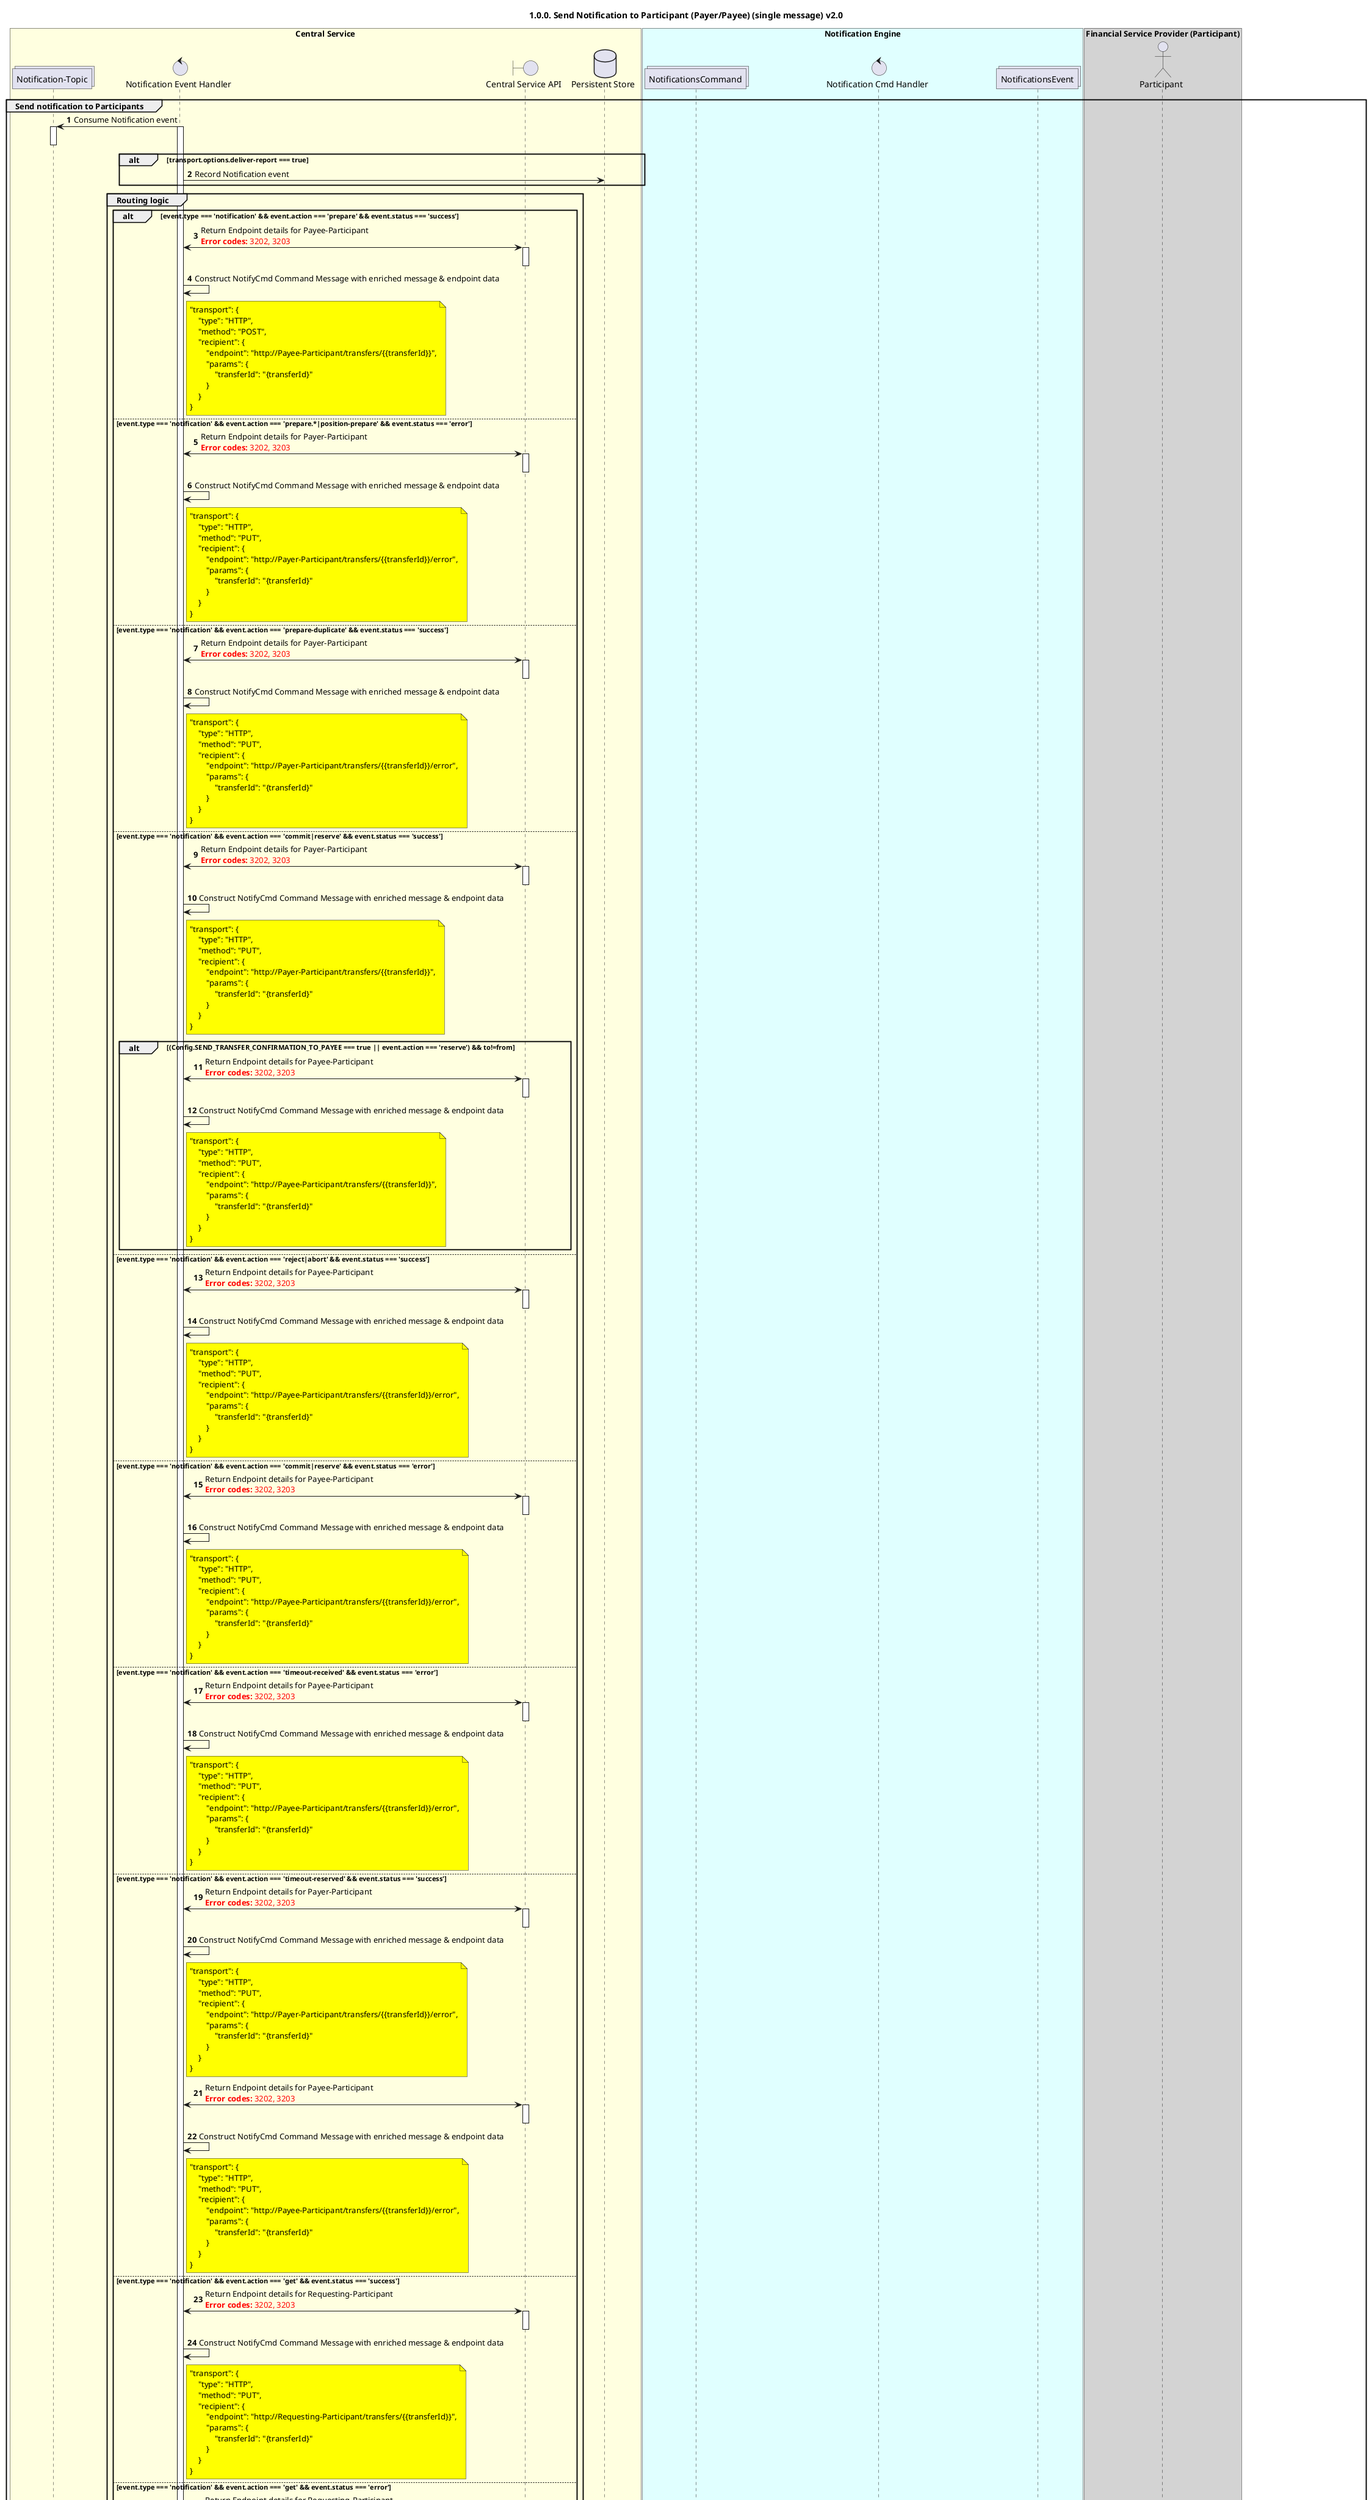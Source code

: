 /'*****
 License
 --------------
 Copyright © 2017 Bill & Melinda Gates Foundation
 The Mojaloop files are made available by the Bill & Melinda Gates Foundation under the Apache License, Version 2.0 (the "License") and you may not use these files except in compliance with the License. You may obtain a copy of the License at
 http://www.apache.org/licenses/LICENSE-2.0
 Unless required by applicable law or agreed to in writing, the Mojaloop files are distributed on an "AS IS" BASIS, WITHOUT WARRANTIES OR CONDITIONS OF ANY KIND, either express or implied. See the License for the specific language governing permissions and limitations under the License.
 Contributors
 --------------
 This is the official list of the Mojaloop project contributors for this file.
 Names of the original copyright holders (individuals or organizations)
 should be listed with a '*' in the first column. People who have
 contributed from an organization can be listed under the organization
 that actually holds the copyright for their contributions (see the
 Gates Foundation organization for an example). Those individuals should have
 their names indented and be marked with a '-'. Email address can be added
 optionally within square brackets <email>.
 * Gates Foundation
 - Name Surname <name.surname@gatesfoundation.com>

 * Georgi Georgiev <georgi.georgiev@modusbox.com>
 * Miguel de Barros <miguel.debarros@modusbox.com>
 * Shashikant Hirugade <shashikant.hirugade@modusbox.com>
 * Valentin Genev <valentin.genev@modusbox.com>
 --------------
 ******'/

@startuml
' declate title
title 1.0.0. Send Notification to Participant (Payer/Payee) (single message) v2.0

autonumber

' Actor Keys:
'   actor - Payer DFSP, Payee DFSP
'   boundary - APIs/Interfaces, etc
'   collections - Kafka Topics
'   control - Kafka Consumers
'   entity - Database Access Objects
'   database - Database Persistance Store

' declare actors
' actor "Payer DFSP\nParticipant" as PAYER_DFSP
actor "Participant" as PARTICIPANT
control "Notification Event Handler" as NOTIFY_HANDLER_EVT
control "Notification Cmd Handler" as NOTIFY_HANDLER_CMD
boundary "Central Service API" as CSAPI
collections "Notification-Topic" as TOPIC_NOTIFICATIONS
collections "NotificationsCommand" as TOPIC_NOTIFICATIONS_CMD
collections "NotificationsEvent" as TOPIC_NOTIFICATIONS_EVT
' entity "Participant DAO" as PARTICIPANT_DAO
' entity "Notifications DAO" as NOTIFICATIONS_DAO
database "Persistent Store" as DB

' box "Financial Service Provider (Payer)" #lightGray
' 	participant PAYER_DFSP
' end box

' box "ML API Adapter Service" #LightBlue
' 	participant NOTIFY_HANDLER
' end box

box "Central Service" #LightYellow
    participant TOPIC_NOTIFICATIONS
    participant NOTIFY_HANDLER_EVT
    participant CSAPI
    ' participant NOTIFICATIONS_DAO
    participant DB
    participant TOPIC_NOTIFICATIONS_EVT
    ' participant PARTICIPANT_DAO
    ' participant DB
end box

box "Notification Engine" #LightCyan
    participant TOPIC_NOTIFICATIONS_CMD
    participant NOTIFY_HANDLER_CMD
    participant TOPIC_NOTIFICATIONS_EVT
end box

box "Financial Service Provider (Participant)" #lightGray
	participant PARTICIPANT
end box

' start flow
group Send notification to Participants
    ' note left of NOTIFY_HANDLER_EVT #yellow
    '     Message:
    '     {
    '         payload: {
    '             endpoint: {
    '                 type: <typeValue>,
    '                 value: <endpointValue>
    '            }
    '         }
    '     }
    ' end note

    TOPIC_NOTIFICATIONS <- NOTIFY_HANDLER_EVT: Consume Notification event
    activate NOTIFY_HANDLER_EVT
    activate TOPIC_NOTIFICATIONS
    deactivate TOPIC_NOTIFICATIONS

    alt transport.options.deliver-report === true
        NOTIFY_HANDLER_EVT -> DB: Record Notification event
    end

    ' put logic here to route command-type based on incoming events
    group Routing logic
        alt event.type === 'notification' && event.action === 'prepare' && event.status === 'success'
            CSAPI <-> NOTIFY_HANDLER_EVT: Return Endpoint details for Payee-Participant\n<color #FF0000><b>Error codes:</b> 3202, 3203</color>
            activate CSAPI
            deactivate CSAPI

            NOTIFY_HANDLER_EVT -> NOTIFY_HANDLER_EVT: Construct NotifyCmd Command Message with enriched message & endpoint data
            note right of NOTIFY_HANDLER_EVT #yellow
                "transport": {
                    "type": "HTTP",
                    "method": "POST",
                    "recipient": {
                        "endpoint": "http://Payee-Participant/transfers/{{transferId}}",
                        "params": {
                            "transferId": "{transferId}"
                        }
                    }
                }
            end note
        else event.type === 'notification' && event.action === 'prepare.*|position-prepare' && event.status === 'error'
            CSAPI <-> NOTIFY_HANDLER_EVT: Return Endpoint details for Payer-Participant\n<color #FF0000><b>Error codes:</b> 3202, 3203</color>
            activate CSAPI
            deactivate CSAPI

            NOTIFY_HANDLER_EVT -> NOTIFY_HANDLER_EVT: Construct NotifyCmd Command Message with enriched message & endpoint data
            note right of NOTIFY_HANDLER_EVT #yellow
                "transport": {
                    "type": "HTTP",
                    "method": "PUT",
                    "recipient": {
                        "endpoint": "http://Payer-Participant/transfers/{{transferId}}/error",
                        "params": {
                            "transferId": "{transferId}"
                        }
                    }
                }
            end note
        else event.type === 'notification' && event.action === 'prepare-duplicate' && event.status === 'success'
            CSAPI <-> NOTIFY_HANDLER_EVT: Return Endpoint details for Payer-Participant\n<color #FF0000><b>Error codes:</b> 3202, 3203</color>
            activate CSAPI
            deactivate CSAPI

            NOTIFY_HANDLER_EVT -> NOTIFY_HANDLER_EVT: Construct NotifyCmd Command Message with enriched message & endpoint data
            note right of NOTIFY_HANDLER_EVT #yellow
                "transport": {
                    "type": "HTTP",
                    "method": "PUT",
                    "recipient": {
                        "endpoint": "http://Payer-Participant/transfers/{{transferId}}/error",
                        "params": {
                            "transferId": "{transferId}"
                        }
                    }
                }
            end note
       else event.type === 'notification' && event.action === 'commit|reserve' && event.status === 'success'
            CSAPI <-> NOTIFY_HANDLER_EVT: Return Endpoint details for Payer-Participant\n<color #FF0000><b>Error codes:</b> 3202, 3203</color>
            activate CSAPI
            deactivate CSAPI

            NOTIFY_HANDLER_EVT -> NOTIFY_HANDLER_EVT: Construct NotifyCmd Command Message with enriched message & endpoint data
            note right of NOTIFY_HANDLER_EVT #yellow
                "transport": {
                    "type": "HTTP",
                    "method": "PUT",
                    "recipient": {
                        "endpoint": "http://Payer-Participant/transfers/{{transferId}}",
                        "params": {
                            "transferId": "{transferId}"
                        }
                    }
                }
            end note
            
            ' Notes:
            '   - To confirm if action=reserve results in sending out a payee notification <-- I assume this is for FSPIOP v1.1 changes
            '   - This is also only applicabble for "off-us" transfers
            alt (Config.SEND_TRANSFER_CONFIRMATION_TO_PAYEE === true || event.action === 'reserve') && to!=from
                CSAPI <-> NOTIFY_HANDLER_EVT: Return Endpoint details for Payee-Participant\n<color #FF0000><b>Error codes:</b> 3202, 3203</color>
                activate CSAPI
                deactivate CSAPI

                NOTIFY_HANDLER_EVT -> NOTIFY_HANDLER_EVT: Construct NotifyCmd Command Message with enriched message & endpoint data
                note right of NOTIFY_HANDLER_EVT #yellow
                    "transport": {
                        "type": "HTTP",
                        "method": "PUT",
                        "recipient": {
                            "endpoint": "http://Payee-Participant/transfers/{{transferId}}",
                            "params": {
                                "transferId": "{transferId}"
                            }
                        }
                    }
                end note
            end
        else event.type === 'notification' && event.action === 'reject|abort' && event.status === 'success'
            CSAPI <-> NOTIFY_HANDLER_EVT: Return Endpoint details for Payee-Participant\n<color #FF0000><b>Error codes:</b> 3202, 3203</color>
            activate CSAPI
            deactivate CSAPI

            NOTIFY_HANDLER_EVT -> NOTIFY_HANDLER_EVT: Construct NotifyCmd Command Message with enriched message & endpoint data
            note right of NOTIFY_HANDLER_EVT #yellow
                "transport": {
                    "type": "HTTP",
                    "method": "PUT",
                    "recipient": {
                        "endpoint": "http://Payee-Participant/transfers/{{transferId}}/error",
                        "params": {
                            "transferId": "{transferId}"
                        }
                    }
                }
            end note
        else event.type === 'notification' && event.action === 'commit|reserve' && event.status === 'error'
            CSAPI <-> NOTIFY_HANDLER_EVT: Return Endpoint details for Payee-Participant\n<color #FF0000><b>Error codes:</b> 3202, 3203</color>
            activate CSAPI
            deactivate CSAPI

            NOTIFY_HANDLER_EVT -> NOTIFY_HANDLER_EVT: Construct NotifyCmd Command Message with enriched message & endpoint data
            note right of NOTIFY_HANDLER_EVT #yellow
                "transport": {
                    "type": "HTTP",
                    "method": "PUT",
                    "recipient": {
                        "endpoint": "http://Payee-Participant/transfers/{{transferId}}/error",
                        "params": {
                            "transferId": "{transferId}"
                        }
                    }
                }
            end note
        else event.type === 'notification' && event.action === 'timeout-received' && event.status === 'error'
            CSAPI <-> NOTIFY_HANDLER_EVT: Return Endpoint details for Payee-Participant\n<color #FF0000><b>Error codes:</b> 3202, 3203</color>
            activate CSAPI
            deactivate CSAPI

            NOTIFY_HANDLER_EVT -> NOTIFY_HANDLER_EVT: Construct NotifyCmd Command Message with enriched message & endpoint data
            note right of NOTIFY_HANDLER_EVT #yellow
                "transport": {
                    "type": "HTTP",
                    "method": "PUT",
                    "recipient": {
                        "endpoint": "http://Payee-Participant/transfers/{{transferId}}/error",
                        "params": {
                            "transferId": "{transferId}"
                        }
                    }
                }
            end note
        else event.type === 'notification' && event.action === 'timeout-reserved' && event.status === 'success'
            CSAPI <-> NOTIFY_HANDLER_EVT: Return Endpoint details for Payer-Participant\n<color #FF0000><b>Error codes:</b> 3202, 3203</color>
            activate CSAPI
            deactivate CSAPI

            NOTIFY_HANDLER_EVT -> NOTIFY_HANDLER_EVT: Construct NotifyCmd Command Message with enriched message & endpoint data
            note right of NOTIFY_HANDLER_EVT #yellow
                "transport": {
                    "type": "HTTP",
                    "method": "PUT",
                    "recipient": {
                        "endpoint": "http://Payer-Participant/transfers/{{transferId}}/error",
                        "params": {
                            "transferId": "{transferId}"
                        }
                    }
                }
            end note
            
            ' Notes:
            '   - To confirm if action=reserve results in sending out a payee notification <-- I assume this is for FSPIOP v1.1 changes
            '   - This is also only applicabble for "off-us" transfers
            ' alt (Config.SEND_TRANSFER_CONFIRMATION_TO_PAYEE === true || event.action === 'reserve') && to!=from
            CSAPI <-> NOTIFY_HANDLER_EVT: Return Endpoint details for Payee-Participant\n<color #FF0000><b>Error codes:</b> 3202, 3203</color>
            activate CSAPI
            deactivate CSAPI

            NOTIFY_HANDLER_EVT -> NOTIFY_HANDLER_EVT: Construct NotifyCmd Command Message with enriched message & endpoint data
            note right of NOTIFY_HANDLER_EVT #yellow
                "transport": {
                    "type": "HTTP",
                    "method": "PUT",
                    "recipient": {
                        "endpoint": "http://Payee-Participant/transfers/{{transferId}}/error",
                        "params": {
                            "transferId": "{transferId}"
                        }
                    }
                }
            end note
            ' end
        else event.type === 'notification' && event.action === 'get' && event.status === 'success'
            CSAPI <-> NOTIFY_HANDLER_EVT: Return Endpoint details for Requesting-Participant\n<color #FF0000><b>Error codes:</b> 3202, 3203</color>
            activate CSAPI
            deactivate CSAPI

            NOTIFY_HANDLER_EVT -> NOTIFY_HANDLER_EVT: Construct NotifyCmd Command Message with enriched message & endpoint data
            note right of NOTIFY_HANDLER_EVT #yellow
                "transport": {
                    "type": "HTTP",
                    "method": "PUT",
                    "recipient": {
                        "endpoint": "http://Requesting-Participant/transfers/{{transferId}}",
                        "params": {
                            "transferId": "{transferId}"
                        }
                    }
                }
            end note
        else event.type === 'notification' && event.action === 'get' && event.status === 'error'
            CSAPI <-> NOTIFY_HANDLER_EVT: Return Endpoint details for Requesting-Participant\n<color #FF0000><b>Error codes:</b> 3202, 3203</color>
            activate CSAPI
            deactivate CSAPI

            NOTIFY_HANDLER_EVT -> NOTIFY_HANDLER_EVT: Construct NotifyCmd Command Message with enriched message & endpoint data
            note right of NOTIFY_HANDLER_EVT #yellow
                "transport": {
                    "type": "HTTP",
                    "method": "PUT",
                    "recipient": {
                        "endpoint": "http://Requesting-Participant/transfers/{{transferId}}/error",
                        "params": {
                            "transferId": "{transferId}"
                        }
                    }
                }
            end note
        end
    end
    

    NOTIFY_HANDLER_EVT -> NOTIFY_HANDLER_EVT: Construct NotifyCmd Command Message with notficiation-payload & transport-data
    group For-each NotifyCmd Command Messages
        NOTIFY_HANDLER_EVT -> TOPIC_NOTIFICATIONS_CMD: Publish NotifyCmd Command Message
        activate TOPIC_NOTIFICATIONS_CMD
    end
    

    NOTIFY_HANDLER_EVT -> TOPIC_NOTIFICATIONS: Commit Notification event
    activate TOPIC_NOTIFICATIONS
    deactivate TOPIC_NOTIFICATIONS
    deactivate NOTIFY_HANDLER_EVT
    
    
    TOPIC_NOTIFICATIONS_CMD <- NOTIFY_HANDLER_CMD: Consume NotifyCmd Command Message
    activate NOTIFY_HANDLER_CMD
    deactivate TOPIC_NOTIFICATIONS_CMD

    alt If transport.type && transport.content-type match handlers configuration

        NOTIFY_HANDLER_CMD -> NOTIFY_HANDLER_CMD: Construct Transport Message

        ' retry logic goes here
        group Retry Transport Mechanism based on transport options
            note right of NOTIFY_HANDLER_CMD #yellow
                "transport": {
                    "options": {
                        "deliveryReport": true,
                        "retry": {
                        "count": 3,
                        "type": "noDelay|exponentialDelay",
                        "condition": "isNetworkError|isSafeRequestError|isIdempotentRequestError|isNetworkOrIdempotentRequestError"
                        }
                    }
                }
            end note
            NOTIFY_HANDLER_CMD -> PARTICIPANT: Notification with Prepare/fulfil result/error to \nPayer DFSP to specified Endpoint - PUT \n<color #FF0000><b>Error code:</b> 1001</color>
            NOTIFY_HANDLER_CMD <-- PARTICIPANT: HTTP 200 OK 
        end

        NOTIFY_HANDLER_CMD -> NOTIFY_HANDLER_CMD: Prepare Delivery Report
    else
        NOTIFY_HANDLER_CMD -> NOTIFY_HANDLER_CMD: Ignore Notification
    end

    alt transport.options.deliver-report === true
        NOTIFY_HANDLER_CMD -> TOPIC_NOTIFICATIONS_EVT: Publish NotifyDeliveryReport event
        activate TOPIC_NOTIFICATIONS_EVT

        TOPIC_NOTIFICATIONS_EVT <- NOTIFY_HANDLER_EVT: Consume NotifyDeliveryReport event
        deactivate TOPIC_NOTIFICATIONS_EVT
        activate NOTIFY_HANDLER_EVT

        NOTIFY_HANDLER_EVT -> DB: Record NotifyDeliveryReport event
        

        NOTIFY_HANDLER_EVT -> TOPIC_NOTIFICATIONS_EVT: Commit NotifyDeliveryReport event
        deactivate NOTIFY_HANDLER_EVT
        activate TOPIC_NOTIFICATIONS_EVT
        deactivate TOPIC_NOTIFICATIONS_EVT
    end

    NOTIFY_HANDLER_CMD -> TOPIC_NOTIFICATIONS_CMD: Commit NotifyCmd event
    activate TOPIC_NOTIFICATIONS_CMD
    deactivate TOPIC_NOTIFICATIONS_CMD
    deactivate NOTIFY_HANDLER_CMD

end
@enduml
